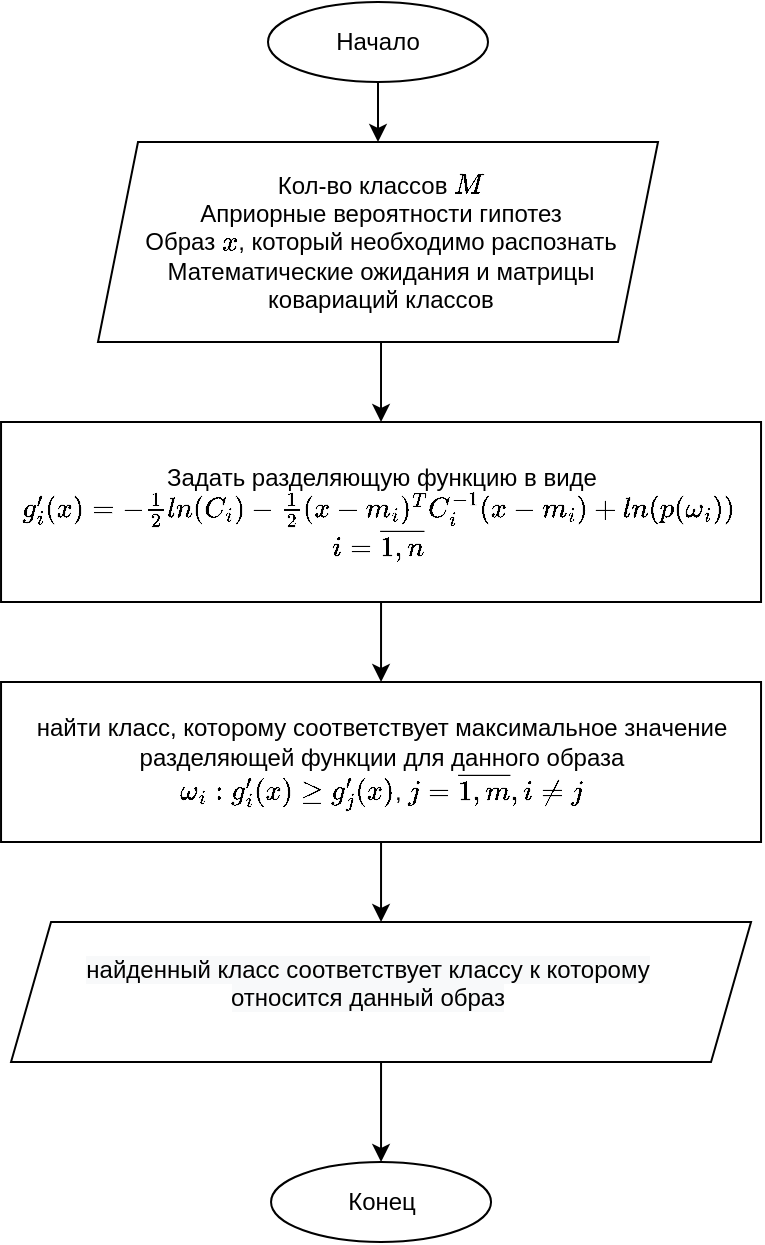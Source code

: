 <mxfile>
    <diagram id="B98Myi7qIVIVGV0O9Yf8" name="Page-1">
        <mxGraphModel dx="913" dy="564" grid="1" gridSize="10" guides="1" tooltips="1" connect="1" arrows="1" fold="1" page="1" pageScale="1" pageWidth="827" pageHeight="1169" background="#ffffff" math="1" shadow="0">
            <root>
                <mxCell id="0"/>
                <mxCell id="1" parent="0"/>
                <mxCell id="huDF47PdF3qLj8TZO268-3" style="edgeStyle=orthogonalEdgeStyle;rounded=0;orthogonalLoop=1;jettySize=auto;html=1;" parent="1" source="huDF47PdF3qLj8TZO268-2" target="huDF47PdF3qLj8TZO268-4" edge="1">
                    <mxGeometry relative="1" as="geometry">
                        <mxPoint x="386" y="220" as="targetPoint"/>
                    </mxGeometry>
                </mxCell>
                <mxCell id="huDF47PdF3qLj8TZO268-2" value="Начало" style="ellipse;whiteSpace=wrap;html=1;" parent="1" vertex="1">
                    <mxGeometry x="325" y="20" width="110" height="40" as="geometry"/>
                </mxCell>
                <mxCell id="huDF47PdF3qLj8TZO268-9" value="" style="group" parent="1" vertex="1" connectable="0">
                    <mxGeometry x="240" y="90" width="280" height="100" as="geometry"/>
                </mxCell>
                <mxCell id="huDF47PdF3qLj8TZO268-4" value="" style="shape=parallelogram;perimeter=parallelogramPerimeter;whiteSpace=wrap;html=1;fixedSize=1;perimeterSpacing=0;align=center;" parent="huDF47PdF3qLj8TZO268-9" vertex="1">
                    <mxGeometry width="280" height="100" as="geometry"/>
                </mxCell>
                <mxCell id="huDF47PdF3qLj8TZO268-8" value="Кол-во классов \( M \)&lt;br&gt;&lt;div&gt;Априорные вероятности гипотез&lt;/div&gt;Образ \( x \), который необходимо распознать&lt;br&gt;Математические ожидания и матрицы ковариаций классов" style="text;html=1;strokeColor=none;fillColor=none;align=center;verticalAlign=middle;whiteSpace=wrap;rounded=0;" parent="huDF47PdF3qLj8TZO268-9" vertex="1">
                    <mxGeometry x="20" width="243.03" height="100" as="geometry"/>
                </mxCell>
                <mxCell id="huDF47PdF3qLj8TZO268-14" style="edgeStyle=orthogonalEdgeStyle;rounded=0;orthogonalLoop=1;jettySize=auto;html=1;" parent="1" source="huDF47PdF3qLj8TZO268-10" target="huDF47PdF3qLj8TZO268-12" edge="1">
                    <mxGeometry relative="1" as="geometry"/>
                </mxCell>
                <mxCell id="huDF47PdF3qLj8TZO268-10" value="Задать разделяющую функцию в виде&lt;br&gt;\( g'_i(x) = -\frac{1}{2} ln(C_i) - \frac{1}{2} (x-m_i)^T C_i^{-1} (x-m_i) + ln(p(\omega_i)) \)&amp;nbsp;&lt;br&gt;\( i = \overline{1,n} \)&amp;nbsp;" style="rounded=0;whiteSpace=wrap;html=1;" parent="1" vertex="1">
                    <mxGeometry x="191.52" y="230" width="380" height="90" as="geometry"/>
                </mxCell>
                <mxCell id="huDF47PdF3qLj8TZO268-11" style="edgeStyle=orthogonalEdgeStyle;rounded=0;orthogonalLoop=1;jettySize=auto;html=1;" parent="1" source="huDF47PdF3qLj8TZO268-8" target="huDF47PdF3qLj8TZO268-10" edge="1">
                    <mxGeometry relative="1" as="geometry"/>
                </mxCell>
                <mxCell id="huDF47PdF3qLj8TZO268-15" style="edgeStyle=orthogonalEdgeStyle;rounded=0;orthogonalLoop=1;jettySize=auto;html=1;" parent="1" source="huDF47PdF3qLj8TZO268-12" target="huDF47PdF3qLj8TZO268-13" edge="1">
                    <mxGeometry relative="1" as="geometry"/>
                </mxCell>
                <mxCell id="huDF47PdF3qLj8TZO268-12" value="найти класс, которому соответствует максимальное значение разделяющей функции для данного образа&lt;br&gt;\( \omega_i : g'_i (x) \geq g'_j (x) \), \( j= \overline{1,m} , i \neq j \)" style="rounded=0;whiteSpace=wrap;html=1;" parent="1" vertex="1">
                    <mxGeometry x="191.52" y="360" width="380" height="80" as="geometry"/>
                </mxCell>
                <mxCell id="huDF47PdF3qLj8TZO268-17" style="edgeStyle=orthogonalEdgeStyle;rounded=0;orthogonalLoop=1;jettySize=auto;html=1;" parent="1" source="huDF47PdF3qLj8TZO268-13" target="huDF47PdF3qLj8TZO268-16" edge="1">
                    <mxGeometry relative="1" as="geometry"/>
                </mxCell>
                <mxCell id="huDF47PdF3qLj8TZO268-13" value="" style="shape=parallelogram;perimeter=parallelogramPerimeter;whiteSpace=wrap;html=1;fixedSize=1;" parent="1" vertex="1">
                    <mxGeometry x="196.52" y="480" width="370" height="70" as="geometry"/>
                </mxCell>
                <mxCell id="huDF47PdF3qLj8TZO268-16" value="Конец" style="ellipse;whiteSpace=wrap;html=1;" parent="1" vertex="1">
                    <mxGeometry x="326.52" y="600" width="110" height="40" as="geometry"/>
                </mxCell>
                <mxCell id="huDF47PdF3qLj8TZO268-18" value="&lt;span style=&quot;color: rgb(0 , 0 , 0) ; font-family: &amp;#34;helvetica&amp;#34; ; font-size: 12px ; font-style: normal ; font-weight: 400 ; letter-spacing: normal ; text-indent: 0px ; text-transform: none ; word-spacing: 0px ; background-color: rgb(248 , 249 , 250) ; display: inline ; float: none&quot;&gt;найденный класс соответствует классу к которому относится данный образ&lt;/span&gt;" style="text;whiteSpace=wrap;html=1;align=center;" parent="1" vertex="1">
                    <mxGeometry x="210" y="490" width="330" height="50" as="geometry"/>
                </mxCell>
            </root>
        </mxGraphModel>
    </diagram>
</mxfile>
